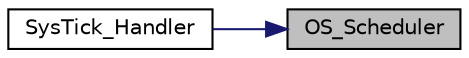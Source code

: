 digraph "OS_Scheduler"
{
 // LATEX_PDF_SIZE
  edge [fontname="Helvetica",fontsize="10",labelfontname="Helvetica",labelfontsize="10"];
  node [fontname="Helvetica",fontsize="10",shape=record];
  rankdir="RL";
  Node1 [label="OS_Scheduler",height=0.2,width=0.4,color="black", fillcolor="grey75", style="filled", fontcolor="black",tooltip="This function runs next highest priority thread, PRIORITY SCHEDULER."];
  Node1 -> Node2 [dir="back",color="midnightblue",fontsize="10",style="solid",fontname="Helvetica"];
  Node2 [label="SysTick_Handler",height=0.2,width=0.4,color="black", fillcolor="white", style="filled",URL="$_o_s_8c.html#ab5e09814056d617c521549e542639b7e",tooltip="This function decides next thread to run."];
}
